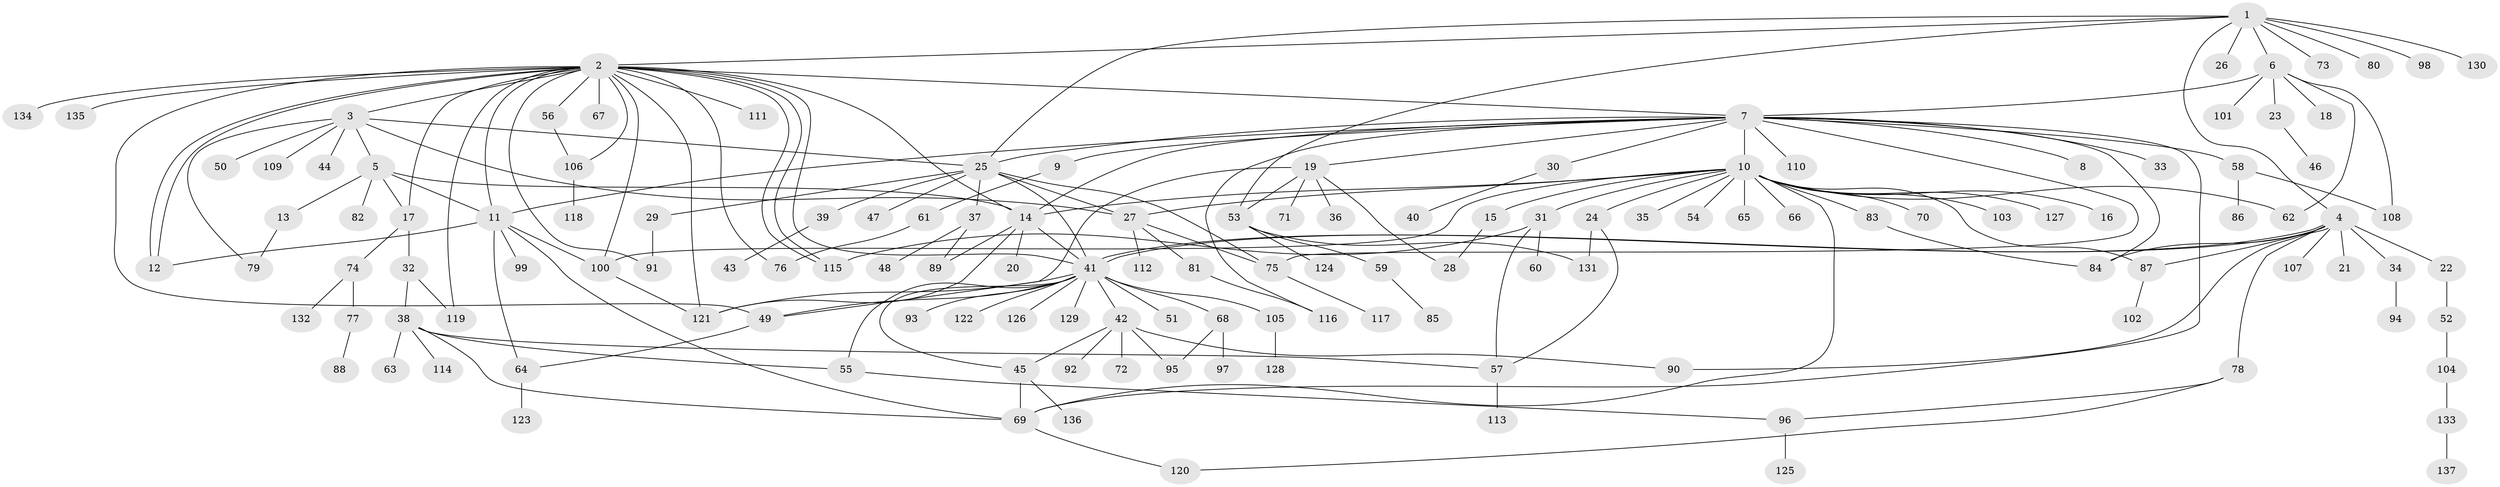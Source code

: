 // coarse degree distribution, {9: 0.01020408163265306, 22: 0.01020408163265306, 7: 0.030612244897959183, 12: 0.01020408163265306, 6: 0.02040816326530612, 15: 0.02040816326530612, 1: 0.5102040816326531, 2: 0.17346938775510204, 18: 0.01020408163265306, 11: 0.01020408163265306, 3: 0.11224489795918367, 5: 0.04081632653061224, 10: 0.01020408163265306, 4: 0.030612244897959183}
// Generated by graph-tools (version 1.1) at 2025/51/02/27/25 19:51:57]
// undirected, 137 vertices, 192 edges
graph export_dot {
graph [start="1"]
  node [color=gray90,style=filled];
  1;
  2;
  3;
  4;
  5;
  6;
  7;
  8;
  9;
  10;
  11;
  12;
  13;
  14;
  15;
  16;
  17;
  18;
  19;
  20;
  21;
  22;
  23;
  24;
  25;
  26;
  27;
  28;
  29;
  30;
  31;
  32;
  33;
  34;
  35;
  36;
  37;
  38;
  39;
  40;
  41;
  42;
  43;
  44;
  45;
  46;
  47;
  48;
  49;
  50;
  51;
  52;
  53;
  54;
  55;
  56;
  57;
  58;
  59;
  60;
  61;
  62;
  63;
  64;
  65;
  66;
  67;
  68;
  69;
  70;
  71;
  72;
  73;
  74;
  75;
  76;
  77;
  78;
  79;
  80;
  81;
  82;
  83;
  84;
  85;
  86;
  87;
  88;
  89;
  90;
  91;
  92;
  93;
  94;
  95;
  96;
  97;
  98;
  99;
  100;
  101;
  102;
  103;
  104;
  105;
  106;
  107;
  108;
  109;
  110;
  111;
  112;
  113;
  114;
  115;
  116;
  117;
  118;
  119;
  120;
  121;
  122;
  123;
  124;
  125;
  126;
  127;
  128;
  129;
  130;
  131;
  132;
  133;
  134;
  135;
  136;
  137;
  1 -- 2;
  1 -- 4;
  1 -- 6;
  1 -- 25;
  1 -- 26;
  1 -- 53;
  1 -- 73;
  1 -- 80;
  1 -- 98;
  1 -- 130;
  2 -- 3;
  2 -- 7;
  2 -- 11;
  2 -- 12;
  2 -- 12;
  2 -- 14;
  2 -- 17;
  2 -- 41;
  2 -- 49;
  2 -- 56;
  2 -- 67;
  2 -- 76;
  2 -- 91;
  2 -- 100;
  2 -- 106;
  2 -- 111;
  2 -- 115;
  2 -- 115;
  2 -- 119;
  2 -- 121;
  2 -- 134;
  2 -- 135;
  3 -- 5;
  3 -- 25;
  3 -- 27;
  3 -- 44;
  3 -- 50;
  3 -- 79;
  3 -- 109;
  4 -- 21;
  4 -- 22;
  4 -- 34;
  4 -- 41;
  4 -- 41;
  4 -- 78;
  4 -- 84;
  4 -- 87;
  4 -- 90;
  4 -- 107;
  5 -- 11;
  5 -- 13;
  5 -- 14;
  5 -- 17;
  5 -- 82;
  6 -- 7;
  6 -- 18;
  6 -- 23;
  6 -- 62;
  6 -- 101;
  6 -- 108;
  7 -- 8;
  7 -- 9;
  7 -- 10;
  7 -- 11;
  7 -- 14;
  7 -- 19;
  7 -- 25;
  7 -- 30;
  7 -- 33;
  7 -- 58;
  7 -- 69;
  7 -- 75;
  7 -- 84;
  7 -- 110;
  7 -- 116;
  9 -- 61;
  10 -- 14;
  10 -- 15;
  10 -- 16;
  10 -- 24;
  10 -- 27;
  10 -- 31;
  10 -- 35;
  10 -- 54;
  10 -- 62;
  10 -- 65;
  10 -- 66;
  10 -- 69;
  10 -- 70;
  10 -- 83;
  10 -- 87;
  10 -- 100;
  10 -- 103;
  10 -- 127;
  11 -- 12;
  11 -- 64;
  11 -- 69;
  11 -- 99;
  11 -- 100;
  13 -- 79;
  14 -- 20;
  14 -- 41;
  14 -- 89;
  14 -- 121;
  15 -- 28;
  17 -- 32;
  17 -- 74;
  19 -- 28;
  19 -- 36;
  19 -- 49;
  19 -- 53;
  19 -- 71;
  22 -- 52;
  23 -- 46;
  24 -- 57;
  24 -- 131;
  25 -- 27;
  25 -- 29;
  25 -- 37;
  25 -- 39;
  25 -- 41;
  25 -- 47;
  25 -- 75;
  27 -- 75;
  27 -- 81;
  27 -- 112;
  29 -- 91;
  30 -- 40;
  31 -- 57;
  31 -- 60;
  31 -- 115;
  32 -- 38;
  32 -- 119;
  34 -- 94;
  37 -- 48;
  37 -- 89;
  38 -- 55;
  38 -- 57;
  38 -- 63;
  38 -- 69;
  38 -- 114;
  39 -- 43;
  41 -- 42;
  41 -- 45;
  41 -- 49;
  41 -- 51;
  41 -- 55;
  41 -- 68;
  41 -- 93;
  41 -- 105;
  41 -- 121;
  41 -- 122;
  41 -- 126;
  41 -- 129;
  42 -- 45;
  42 -- 72;
  42 -- 90;
  42 -- 92;
  42 -- 95;
  45 -- 69;
  45 -- 136;
  49 -- 64;
  52 -- 104;
  53 -- 59;
  53 -- 124;
  53 -- 131;
  55 -- 96;
  56 -- 106;
  57 -- 113;
  58 -- 86;
  58 -- 108;
  59 -- 85;
  61 -- 76;
  64 -- 123;
  68 -- 95;
  68 -- 97;
  69 -- 120;
  74 -- 77;
  74 -- 132;
  75 -- 117;
  77 -- 88;
  78 -- 96;
  78 -- 120;
  81 -- 116;
  83 -- 84;
  87 -- 102;
  96 -- 125;
  100 -- 121;
  104 -- 133;
  105 -- 128;
  106 -- 118;
  133 -- 137;
}
